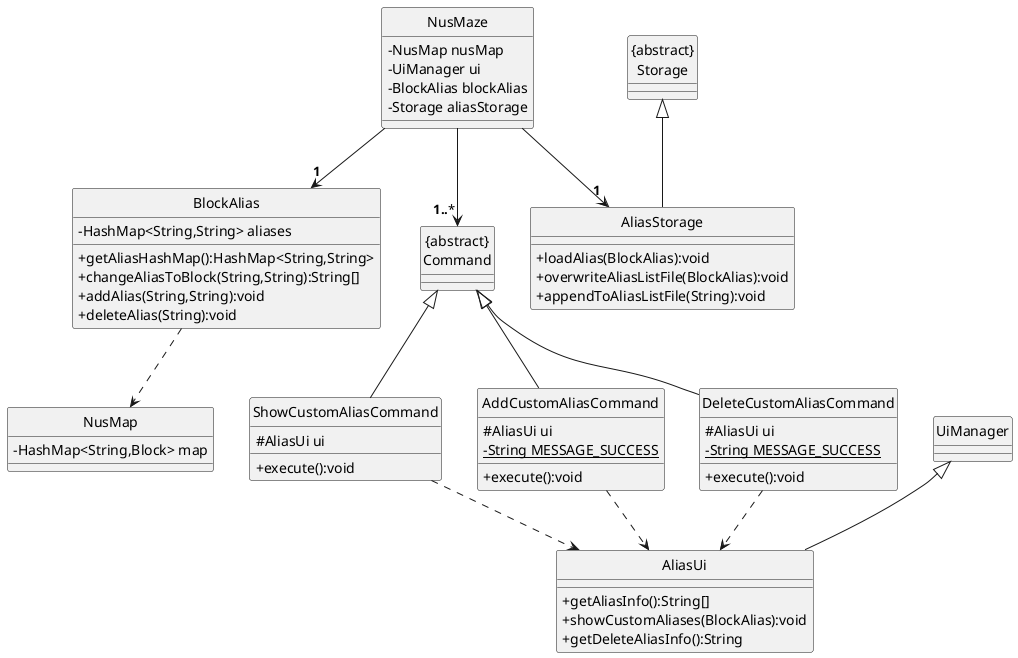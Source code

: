 @startuml
hide circle
skinparam classAttributeIconSize 0

class ShowCustomAliasCommand {
# AliasUi ui
+ execute():void
}
class AddCustomAliasCommand {
# AliasUi ui
- {static} String MESSAGE_SUCCESS
+ execute():void
}
class BlockAlias {
- HashMap<String,String> aliases
+ getAliasHashMap():HashMap<String,String>
+ changeAliasToBlock(String,String):String[]
+ addAlias(String,String):void
+ deleteAlias(String):void
}
class NusMap {
- HashMap<String,Block> map
}
class NusMaze {
- NusMap nusMap
- UiManager ui
- BlockAlias blockAlias
- Storage aliasStorage
}
class DeleteCustomAliasCommand {
# AliasUi ui
- {static} String MESSAGE_SUCCESS
+ execute():void
}
class AliasStorage {
+ loadAlias(BlockAlias):void
+ overwriteAliasListFile(BlockAlias):void
+ appendToAliasListFile(String):void
}
class AliasUi {
+ getAliasInfo():String[]
+ showCustomAliases(BlockAlias):void
+ getDeleteAliasInfo():String
}


"{abstract}\nCommand" <|-- ShowCustomAliasCommand
"{abstract}\nCommand" <|-- AddCustomAliasCommand
"{abstract}\nCommand" <|-- DeleteCustomAliasCommand
"{abstract}\nStorage" <|-- AliasStorage
UiManager <|-- AliasUi

NusMaze --> "**1..***" "{abstract}\nCommand"

DeleteCustomAliasCommand ..> AliasUi
AddCustomAliasCommand ..> AliasUi
ShowCustomAliasCommand ..> AliasUi

NusMaze --> "**1**" BlockAlias
NusMaze --> "**1**" AliasStorage

BlockAlias ..> NusMap

@enduml